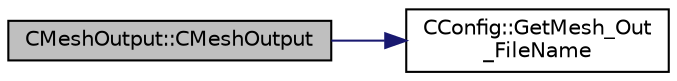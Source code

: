 digraph "CMeshOutput::CMeshOutput"
{
 // LATEX_PDF_SIZE
  edge [fontname="Helvetica",fontsize="10",labelfontname="Helvetica",labelfontsize="10"];
  node [fontname="Helvetica",fontsize="10",shape=record];
  rankdir="LR";
  Node1 [label="CMeshOutput::CMeshOutput",height=0.2,width=0.4,color="black", fillcolor="grey75", style="filled", fontcolor="black",tooltip="Constructor of the class."];
  Node1 -> Node2 [color="midnightblue",fontsize="10",style="solid",fontname="Helvetica"];
  Node2 [label="CConfig::GetMesh_Out\l_FileName",height=0.2,width=0.4,color="black", fillcolor="white", style="filled",URL="$classCConfig.html#a9cfd84327ffc96c54e76a193477eeb00",tooltip="Get name of the output grid, this parameter is important for grid adaptation and deformation."];
}
